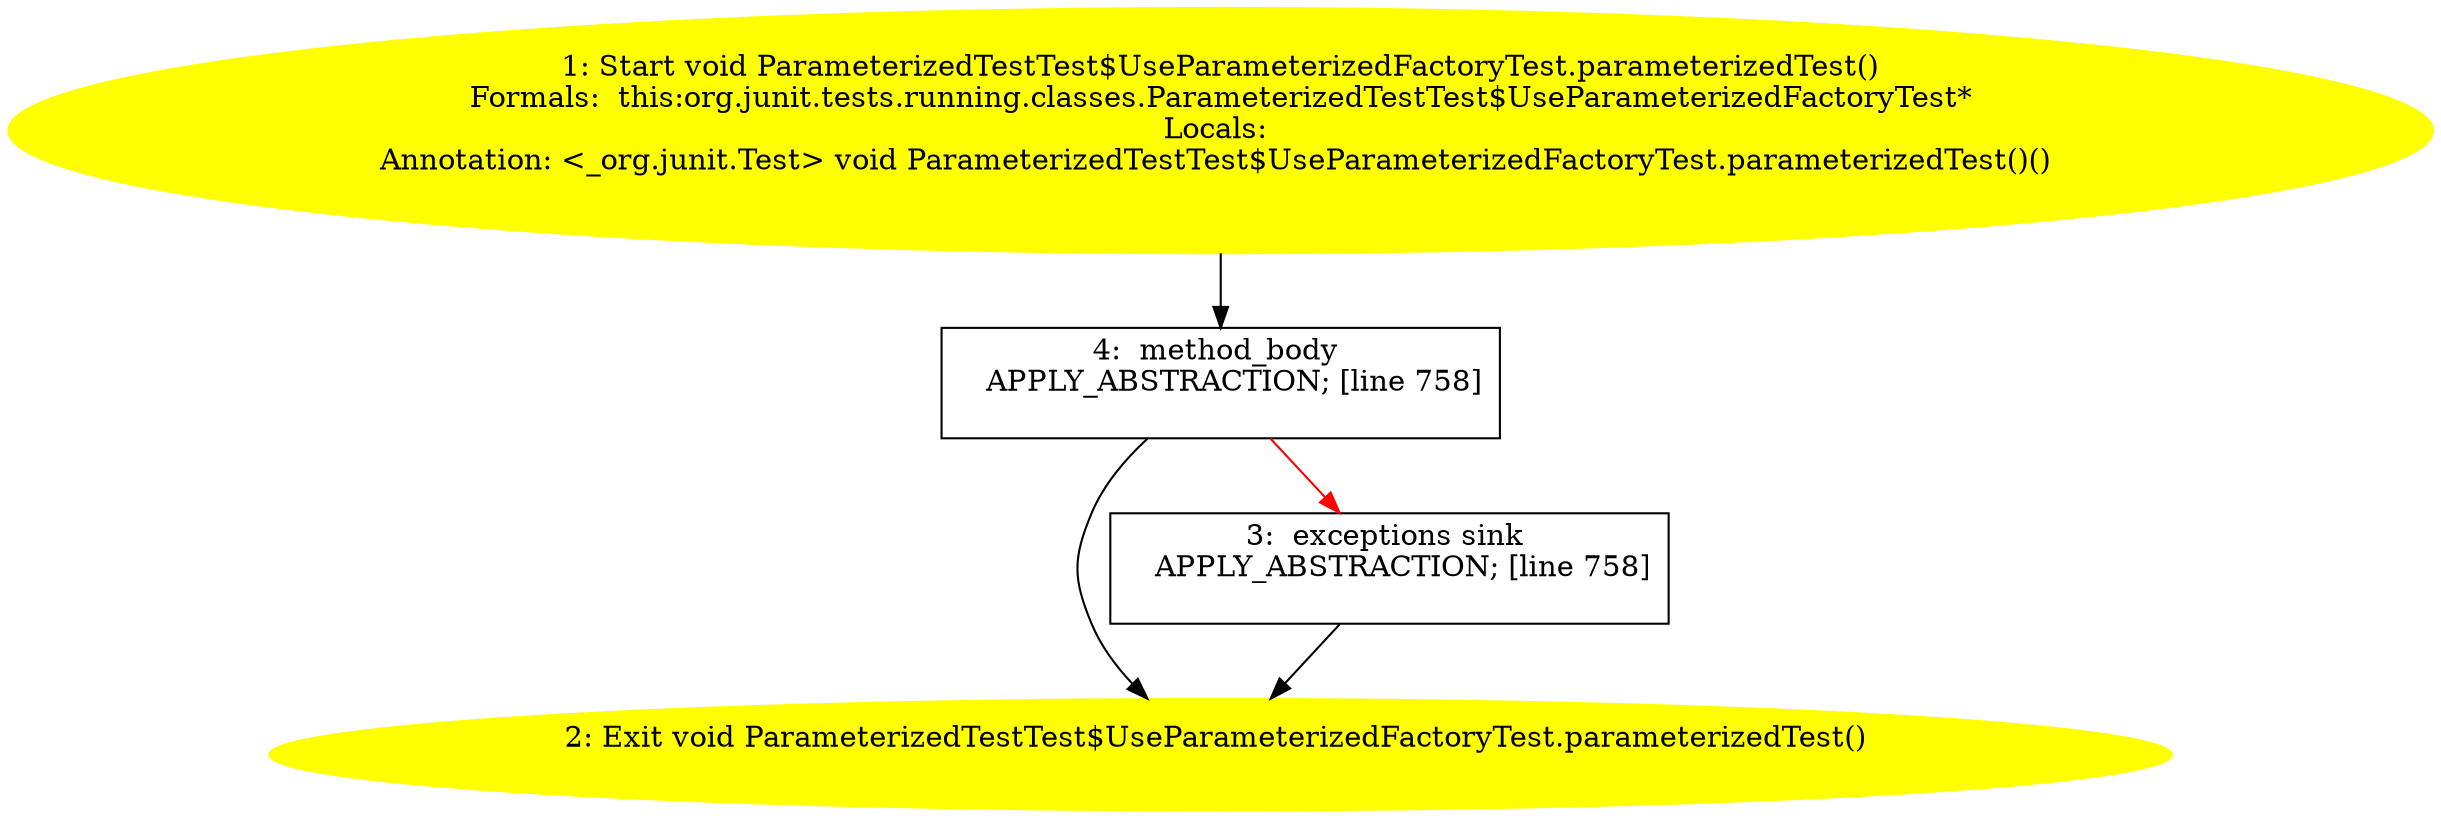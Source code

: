 /* @generated */
digraph cfg {
"org.junit.tests.running.classes.ParameterizedTestTest$UseParameterizedFactoryTest.parameterizedTest(.54167aea79b3435e26fdd96837a885dd_1" [label="1: Start void ParameterizedTestTest$UseParameterizedFactoryTest.parameterizedTest()\nFormals:  this:org.junit.tests.running.classes.ParameterizedTestTest$UseParameterizedFactoryTest*\nLocals: \nAnnotation: <_org.junit.Test> void ParameterizedTestTest$UseParameterizedFactoryTest.parameterizedTest()() \n  " color=yellow style=filled]
	

	 "org.junit.tests.running.classes.ParameterizedTestTest$UseParameterizedFactoryTest.parameterizedTest(.54167aea79b3435e26fdd96837a885dd_1" -> "org.junit.tests.running.classes.ParameterizedTestTest$UseParameterizedFactoryTest.parameterizedTest(.54167aea79b3435e26fdd96837a885dd_4" ;
"org.junit.tests.running.classes.ParameterizedTestTest$UseParameterizedFactoryTest.parameterizedTest(.54167aea79b3435e26fdd96837a885dd_2" [label="2: Exit void ParameterizedTestTest$UseParameterizedFactoryTest.parameterizedTest() \n  " color=yellow style=filled]
	

"org.junit.tests.running.classes.ParameterizedTestTest$UseParameterizedFactoryTest.parameterizedTest(.54167aea79b3435e26fdd96837a885dd_3" [label="3:  exceptions sink \n   APPLY_ABSTRACTION; [line 758]\n " shape="box"]
	

	 "org.junit.tests.running.classes.ParameterizedTestTest$UseParameterizedFactoryTest.parameterizedTest(.54167aea79b3435e26fdd96837a885dd_3" -> "org.junit.tests.running.classes.ParameterizedTestTest$UseParameterizedFactoryTest.parameterizedTest(.54167aea79b3435e26fdd96837a885dd_2" ;
"org.junit.tests.running.classes.ParameterizedTestTest$UseParameterizedFactoryTest.parameterizedTest(.54167aea79b3435e26fdd96837a885dd_4" [label="4:  method_body \n   APPLY_ABSTRACTION; [line 758]\n " shape="box"]
	

	 "org.junit.tests.running.classes.ParameterizedTestTest$UseParameterizedFactoryTest.parameterizedTest(.54167aea79b3435e26fdd96837a885dd_4" -> "org.junit.tests.running.classes.ParameterizedTestTest$UseParameterizedFactoryTest.parameterizedTest(.54167aea79b3435e26fdd96837a885dd_2" ;
	 "org.junit.tests.running.classes.ParameterizedTestTest$UseParameterizedFactoryTest.parameterizedTest(.54167aea79b3435e26fdd96837a885dd_4" -> "org.junit.tests.running.classes.ParameterizedTestTest$UseParameterizedFactoryTest.parameterizedTest(.54167aea79b3435e26fdd96837a885dd_3" [color="red" ];
}
